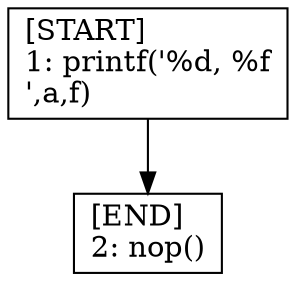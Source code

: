 digraph {
  node [shape=box]
  START [label="[START]\l1: printf('%d, %f\n',a,f)\l"];
  START -> END;
  END [label="[END]\l2: nop()\l"];
} // close digraph
